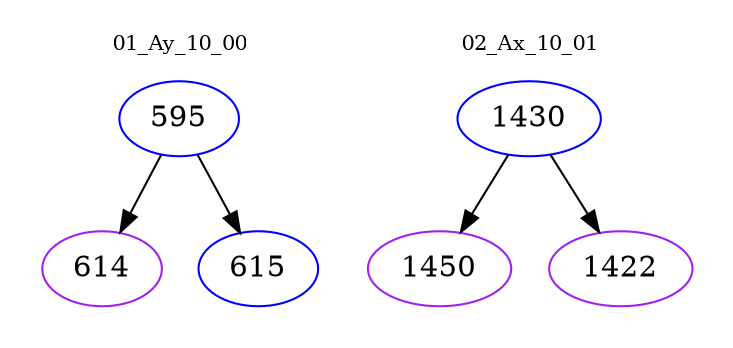 digraph{
subgraph cluster_0 {
color = white
label = "01_Ay_10_00";
fontsize=10;
T0_595 [label="595", color="blue"]
T0_595 -> T0_614 [color="black"]
T0_614 [label="614", color="purple"]
T0_595 -> T0_615 [color="black"]
T0_615 [label="615", color="blue"]
}
subgraph cluster_1 {
color = white
label = "02_Ax_10_01";
fontsize=10;
T1_1430 [label="1430", color="blue"]
T1_1430 -> T1_1450 [color="black"]
T1_1450 [label="1450", color="purple"]
T1_1430 -> T1_1422 [color="black"]
T1_1422 [label="1422", color="purple"]
}
}

